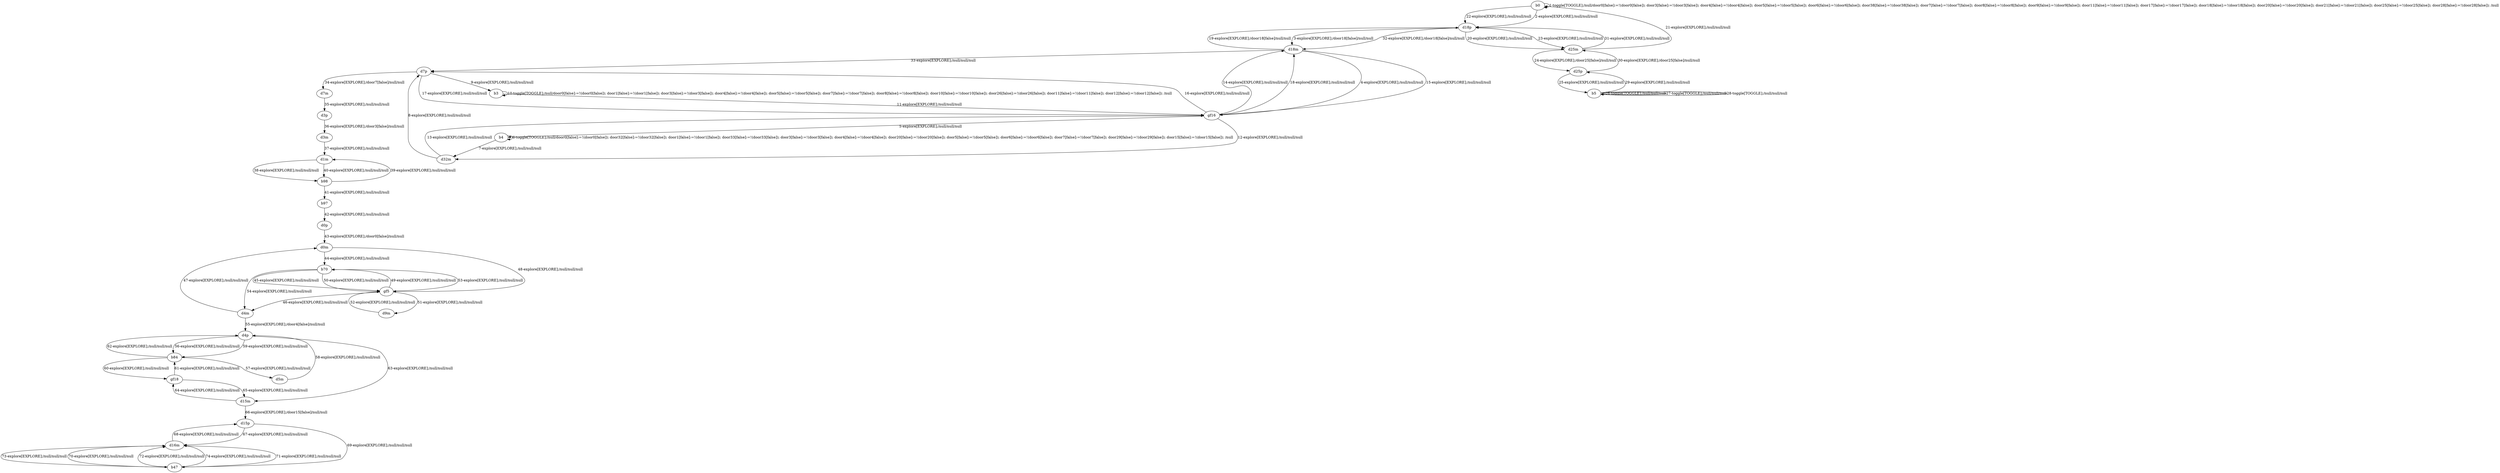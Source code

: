 # Total number of goals covered by this test: 1
# d16m --> b47

digraph g {
"b0" -> "b0" [label = "1-toggle[TOGGLE];/null/door0[false]:=!(door0[false]); door3[false]:=!(door3[false]); door4[false]:=!(door4[false]); door5[false]:=!(door5[false]); door6[false]:=!(door6[false]); door38[false]:=!(door38[false]); door7[false]:=!(door7[false]); door8[false]:=!(door8[false]); door9[false]:=!(door9[false]); door11[false]:=!(door11[false]); door17[false]:=!(door17[false]); door18[false]:=!(door18[false]); door20[false]:=!(door20[false]); door21[false]:=!(door21[false]); door25[false]:=!(door25[false]); door28[false]:=!(door28[false]); /null"];
"b0" -> "d18p" [label = "2-explore[EXPLORE];/null/null/null"];
"d18p" -> "d18m" [label = "3-explore[EXPLORE];/door18[false]/null/null"];
"d18m" -> "gf16" [label = "4-explore[EXPLORE];/null/null/null"];
"gf16" -> "b4" [label = "5-explore[EXPLORE];/null/null/null"];
"b4" -> "b4" [label = "6-toggle[TOGGLE];/null/door0[false]:=!(door0[false]); door32[false]:=!(door32[false]); door1[false]:=!(door1[false]); door33[false]:=!(door33[false]); door3[false]:=!(door3[false]); door4[false]:=!(door4[false]); door20[false]:=!(door20[false]); door5[false]:=!(door5[false]); door6[false]:=!(door6[false]); door7[false]:=!(door7[false]); door29[false]:=!(door29[false]); door15[false]:=!(door15[false]); /null"];
"b4" -> "d32m" [label = "7-explore[EXPLORE];/null/null/null"];
"d32m" -> "d7p" [label = "8-explore[EXPLORE];/null/null/null"];
"d7p" -> "b3" [label = "9-explore[EXPLORE];/null/null/null"];
"b3" -> "b3" [label = "10-toggle[TOGGLE];/null/door0[false]:=!(door0[false]); door1[false]:=!(door1[false]); door3[false]:=!(door3[false]); door4[false]:=!(door4[false]); door5[false]:=!(door5[false]); door7[false]:=!(door7[false]); door8[false]:=!(door8[false]); door10[false]:=!(door10[false]); door26[false]:=!(door26[false]); door11[false]:=!(door11[false]); door12[false]:=!(door12[false]); /null"];
"b3" -> "gf16" [label = "11-explore[EXPLORE];/null/null/null"];
"gf16" -> "d32m" [label = "12-explore[EXPLORE];/null/null/null"];
"d32m" -> "gf16" [label = "13-explore[EXPLORE];/null/null/null"];
"gf16" -> "d18m" [label = "14-explore[EXPLORE];/null/null/null"];
"d18m" -> "gf16" [label = "15-explore[EXPLORE];/null/null/null"];
"gf16" -> "d7p" [label = "16-explore[EXPLORE];/null/null/null"];
"d7p" -> "gf16" [label = "17-explore[EXPLORE];/null/null/null"];
"gf16" -> "d18m" [label = "18-explore[EXPLORE];/null/null/null"];
"d18m" -> "d18p" [label = "19-explore[EXPLORE];/door18[false]/null/null"];
"d18p" -> "d25m" [label = "20-explore[EXPLORE];/null/null/null"];
"d25m" -> "b0" [label = "21-explore[EXPLORE];/null/null/null"];
"b0" -> "d18p" [label = "22-explore[EXPLORE];/null/null/null"];
"d18p" -> "d25m" [label = "23-explore[EXPLORE];/null/null/null"];
"d25m" -> "d25p" [label = "24-explore[EXPLORE];/door25[false]/null/null"];
"d25p" -> "b5" [label = "25-explore[EXPLORE];/null/null/null"];
"b5" -> "b5" [label = "26-toggle[TOGGLE];/null/null/null"];
"b5" -> "b5" [label = "27-toggle[TOGGLE];/null/null/null"];
"b5" -> "b5" [label = "28-toggle[TOGGLE];/null/null/null"];
"b5" -> "d25p" [label = "29-explore[EXPLORE];/null/null/null"];
"d25p" -> "d25m" [label = "30-explore[EXPLORE];/door25[false]/null/null"];
"d25m" -> "d18p" [label = "31-explore[EXPLORE];/null/null/null"];
"d18p" -> "d18m" [label = "32-explore[EXPLORE];/door18[false]/null/null"];
"d18m" -> "d7p" [label = "33-explore[EXPLORE];/null/null/null"];
"d7p" -> "d7m" [label = "34-explore[EXPLORE];/door7[false]/null/null"];
"d7m" -> "d3p" [label = "35-explore[EXPLORE];/null/null/null"];
"d3p" -> "d3m" [label = "36-explore[EXPLORE];/door3[false]/null/null"];
"d3m" -> "d1m" [label = "37-explore[EXPLORE];/null/null/null"];
"d1m" -> "b98" [label = "38-explore[EXPLORE];/null/null/null"];
"b98" -> "d1m" [label = "39-explore[EXPLORE];/null/null/null"];
"d1m" -> "b98" [label = "40-explore[EXPLORE];/null/null/null"];
"b98" -> "b97" [label = "41-explore[EXPLORE];/null/null/null"];
"b97" -> "d0p" [label = "42-explore[EXPLORE];/null/null/null"];
"d0p" -> "d0m" [label = "43-explore[EXPLORE];/door0[false]/null/null"];
"d0m" -> "b70" [label = "44-explore[EXPLORE];/null/null/null"];
"b70" -> "gf5" [label = "45-explore[EXPLORE];/null/null/null"];
"gf5" -> "d4m" [label = "46-explore[EXPLORE];/null/null/null"];
"d4m" -> "d0m" [label = "47-explore[EXPLORE];/null/null/null"];
"d0m" -> "gf5" [label = "48-explore[EXPLORE];/null/null/null"];
"gf5" -> "b70" [label = "49-explore[EXPLORE];/null/null/null"];
"b70" -> "gf5" [label = "50-explore[EXPLORE];/null/null/null"];
"gf5" -> "d9m" [label = "51-explore[EXPLORE];/null/null/null"];
"d9m" -> "gf5" [label = "52-explore[EXPLORE];/null/null/null"];
"gf5" -> "b70" [label = "53-explore[EXPLORE];/null/null/null"];
"b70" -> "d4m" [label = "54-explore[EXPLORE];/null/null/null"];
"d4m" -> "d4p" [label = "55-explore[EXPLORE];/door4[false]/null/null"];
"d4p" -> "b84" [label = "56-explore[EXPLORE];/null/null/null"];
"b84" -> "d5m" [label = "57-explore[EXPLORE];/null/null/null"];
"d5m" -> "d4p" [label = "58-explore[EXPLORE];/null/null/null"];
"d4p" -> "b84" [label = "59-explore[EXPLORE];/null/null/null"];
"b84" -> "gf18" [label = "60-explore[EXPLORE];/null/null/null"];
"gf18" -> "b84" [label = "61-explore[EXPLORE];/null/null/null"];
"b84" -> "d4p" [label = "62-explore[EXPLORE];/null/null/null"];
"d4p" -> "d15m" [label = "63-explore[EXPLORE];/null/null/null"];
"d15m" -> "gf18" [label = "64-explore[EXPLORE];/null/null/null"];
"gf18" -> "d15m" [label = "65-explore[EXPLORE];/null/null/null"];
"d15m" -> "d15p" [label = "66-explore[EXPLORE];/door15[false]/null/null"];
"d15p" -> "d16m" [label = "67-explore[EXPLORE];/null/null/null"];
"d16m" -> "d15p" [label = "68-explore[EXPLORE];/null/null/null"];
"d15p" -> "b47" [label = "69-explore[EXPLORE];/null/null/null"];
"b47" -> "d16m" [label = "70-explore[EXPLORE];/null/null/null"];
"d16m" -> "b47" [label = "71-explore[EXPLORE];/null/null/null"];
"b47" -> "d16m" [label = "72-explore[EXPLORE];/null/null/null"];
"d16m" -> "b47" [label = "73-explore[EXPLORE];/null/null/null"];
"b47" -> "d16m" [label = "74-explore[EXPLORE];/null/null/null"];
}
